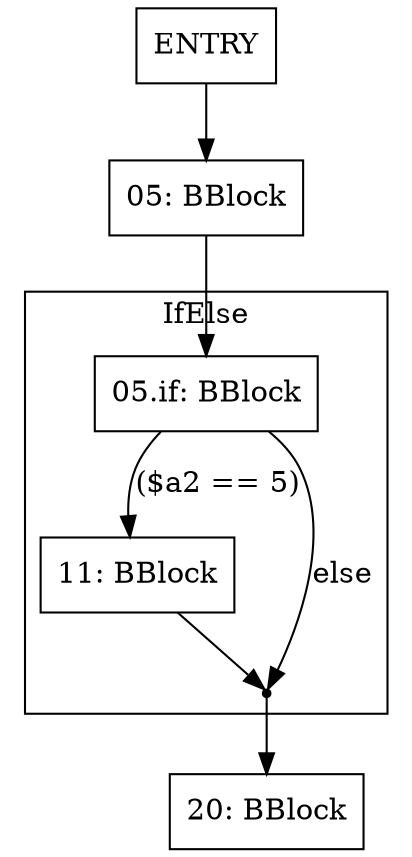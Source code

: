 digraph G {
node [shape=box]
"ENTRY" -> "05"
"05" [label="05: BBlock"]
subgraph "cluster_0_05.if" {
  label=IfElse
  "05.if" [label="05.if: BBlock"]
  "11" [label="11: BBlock"]
  "05.if" -> "11" [label="($a2 == 5)"]
  "11" -> "landing_0_05.if"
  "05.if" -> "landing_0_05.if" [label="else"]
  "landing_0_05.if" [shape=point label=""]
}
"20" [label="20: BBlock"]
"05" -> "05.if"
"landing_0_05.if" -> "20"
}
